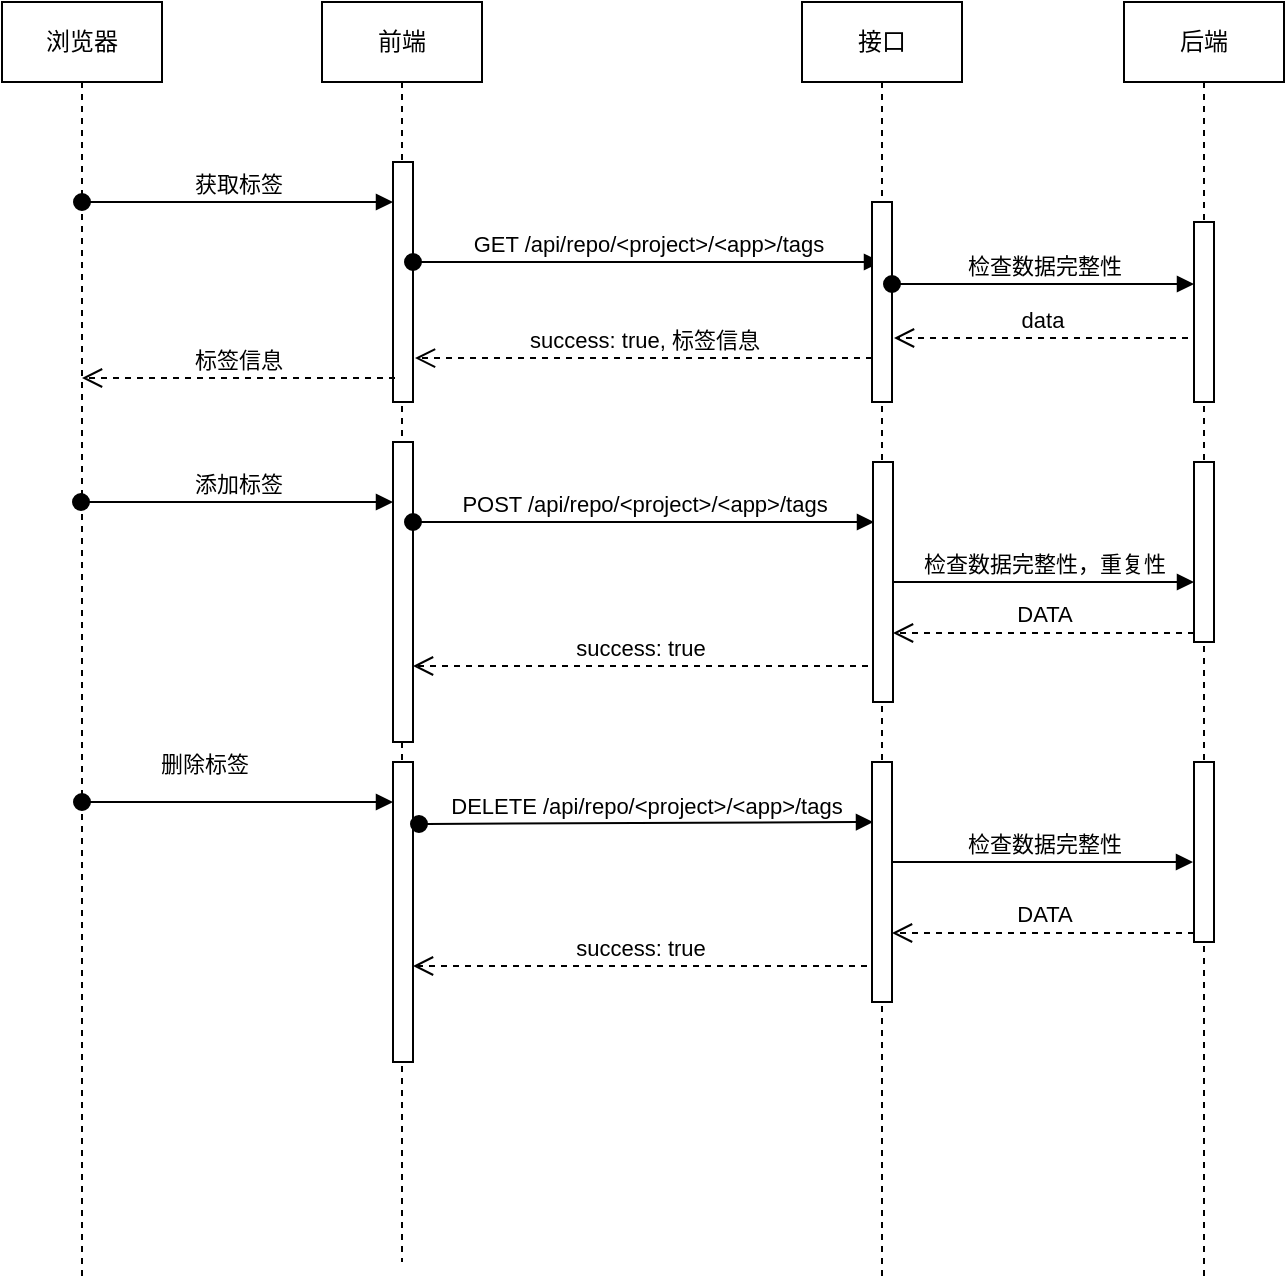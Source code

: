 <mxfile version="13.6.5">
    <diagram id="N7sWPk5iOICmCBT4g9RV" name="第 1 页">
        <mxGraphModel dx="898" dy="680" grid="1" gridSize="10" guides="1" tooltips="1" connect="1" arrows="1" fold="1" page="1" pageScale="1" pageWidth="827" pageHeight="1169" math="0" shadow="0">
            <root>
                <mxCell id="0"/>
                <mxCell id="1" parent="0"/>
                <mxCell id="2" value="前端" style="shape=umlLifeline;perimeter=lifelinePerimeter;whiteSpace=wrap;html=1;container=1;collapsible=0;recursiveResize=0;outlineConnect=0;" vertex="1" parent="1">
                    <mxGeometry x="240" y="40" width="80" height="630" as="geometry"/>
                </mxCell>
                <mxCell id="25" value="" style="html=1;points=[];perimeter=orthogonalPerimeter;" vertex="1" parent="2">
                    <mxGeometry x="35.5" y="380" width="10" height="150" as="geometry"/>
                </mxCell>
                <mxCell id="8" value="" style="html=1;points=[];perimeter=orthogonalPerimeter;" vertex="1" parent="2">
                    <mxGeometry x="35.5" y="80" width="10" height="120" as="geometry"/>
                </mxCell>
                <mxCell id="13" value="" style="html=1;points=[];perimeter=orthogonalPerimeter;" vertex="1" parent="2">
                    <mxGeometry x="35.5" y="220" width="10" height="150" as="geometry"/>
                </mxCell>
                <mxCell id="3" value="后端" style="shape=umlLifeline;perimeter=lifelinePerimeter;whiteSpace=wrap;html=1;container=1;collapsible=0;recursiveResize=0;outlineConnect=0;" vertex="1" parent="1">
                    <mxGeometry x="641" y="40" width="80" height="640" as="geometry"/>
                </mxCell>
                <mxCell id="4" value="" style="html=1;points=[];perimeter=orthogonalPerimeter;" vertex="1" parent="3">
                    <mxGeometry x="35" y="110" width="10" height="90" as="geometry"/>
                </mxCell>
                <mxCell id="14" value="" style="html=1;points=[];perimeter=orthogonalPerimeter;" vertex="1" parent="3">
                    <mxGeometry x="35" y="230" width="10" height="90" as="geometry"/>
                </mxCell>
                <mxCell id="5" value="浏览器" style="shape=umlLifeline;perimeter=lifelinePerimeter;whiteSpace=wrap;html=1;container=1;collapsible=0;recursiveResize=0;outlineConnect=0;" vertex="1" parent="1">
                    <mxGeometry x="80" y="40" width="80" height="640" as="geometry"/>
                </mxCell>
                <mxCell id="6" value="获取标签" style="html=1;verticalAlign=bottom;startArrow=oval;endArrow=block;startSize=8;" edge="1" parent="1" source="5" target="8">
                    <mxGeometry relative="1" as="geometry">
                        <mxPoint x="130" y="140" as="sourcePoint"/>
                        <Array as="points">
                            <mxPoint x="250.5" y="140"/>
                        </Array>
                    </mxGeometry>
                </mxCell>
                <mxCell id="7" value="GET /api/repo/&amp;lt;project&amp;gt;/&amp;lt;app&amp;gt;/tags" style="html=1;verticalAlign=bottom;startArrow=oval;startFill=1;endArrow=block;startSize=8;" edge="1" parent="1" source="8" target="11">
                    <mxGeometry width="60" relative="1" as="geometry">
                        <mxPoint x="310" y="170" as="sourcePoint"/>
                        <mxPoint x="460" y="190" as="targetPoint"/>
                        <Array as="points">
                            <mxPoint x="430" y="170"/>
                        </Array>
                    </mxGeometry>
                </mxCell>
                <mxCell id="9" value="success: true, 标签信息" style="html=1;verticalAlign=bottom;endArrow=open;dashed=1;endSize=8;entryX=1.1;entryY=0.817;entryDx=0;entryDy=0;entryPerimeter=0;" edge="1" parent="1" source="12" target="8">
                    <mxGeometry relative="1" as="geometry">
                        <mxPoint x="474" y="220" as="sourcePoint"/>
                        <mxPoint x="285" y="228" as="targetPoint"/>
                    </mxGeometry>
                </mxCell>
                <mxCell id="10" value="添加标签" style="html=1;verticalAlign=bottom;startArrow=oval;endArrow=block;startSize=8;" edge="1" parent="1" target="13">
                    <mxGeometry relative="1" as="geometry">
                        <mxPoint x="119.5" y="290" as="sourcePoint"/>
                        <Array as="points">
                            <mxPoint x="190" y="290"/>
                        </Array>
                    </mxGeometry>
                </mxCell>
                <mxCell id="11" value="接口" style="shape=umlLifeline;perimeter=lifelinePerimeter;whiteSpace=wrap;html=1;container=1;collapsible=0;recursiveResize=0;outlineConnect=0;" vertex="1" parent="1">
                    <mxGeometry x="480" y="40" width="80" height="640" as="geometry"/>
                </mxCell>
                <mxCell id="12" value="" style="html=1;points=[];perimeter=orthogonalPerimeter;" vertex="1" parent="11">
                    <mxGeometry x="35" y="100" width="10" height="100" as="geometry"/>
                </mxCell>
                <mxCell id="15" value="" style="html=1;points=[];perimeter=orthogonalPerimeter;" vertex="1" parent="11">
                    <mxGeometry x="35.5" y="230" width="10" height="120" as="geometry"/>
                </mxCell>
                <mxCell id="27" value="" style="html=1;points=[];perimeter=orthogonalPerimeter;" vertex="1" parent="11">
                    <mxGeometry x="35" y="380" width="10" height="120" as="geometry"/>
                </mxCell>
                <mxCell id="19" value="检查数据完整性" style="html=1;verticalAlign=bottom;startArrow=oval;endArrow=block;startSize=8;exitX=1;exitY=0.41;exitDx=0;exitDy=0;exitPerimeter=0;" edge="1" parent="1" source="12" target="4">
                    <mxGeometry relative="1" as="geometry">
                        <mxPoint x="490" y="180" as="sourcePoint"/>
                    </mxGeometry>
                </mxCell>
                <mxCell id="20" value="data" style="html=1;verticalAlign=bottom;endArrow=open;dashed=1;endSize=8;entryX=1.1;entryY=0.68;entryDx=0;entryDy=0;entryPerimeter=0;exitX=-0.3;exitY=0.644;exitDx=0;exitDy=0;exitPerimeter=0;" edge="1" parent="1" source="4" target="12">
                    <mxGeometry relative="1" as="geometry">
                        <mxPoint x="540" y="270" as="sourcePoint"/>
                        <mxPoint x="520" y="230" as="targetPoint"/>
                    </mxGeometry>
                </mxCell>
                <mxCell id="22" value="success: true" style="html=1;verticalAlign=bottom;endArrow=open;dashed=1;endSize=8;exitX=-0.25;exitY=0.85;exitDx=0;exitDy=0;exitPerimeter=0;" edge="1" parent="1" source="15" target="13">
                    <mxGeometry relative="1" as="geometry">
                        <mxPoint x="474.5" y="351" as="sourcePoint"/>
                        <mxPoint x="310" y="372" as="targetPoint"/>
                    </mxGeometry>
                </mxCell>
                <mxCell id="23" value="标签信息" style="html=1;verticalAlign=bottom;endArrow=open;dashed=1;endSize=8;exitX=0.1;exitY=0.9;exitDx=0;exitDy=0;exitPerimeter=0;" edge="1" parent="1" source="8" target="5">
                    <mxGeometry relative="1" as="geometry">
                        <mxPoint x="610" y="290" as="sourcePoint"/>
                        <mxPoint x="530" y="290" as="targetPoint"/>
                    </mxGeometry>
                </mxCell>
                <mxCell id="24" value="删除标签" style="html=1;verticalAlign=bottom;startArrow=oval;endArrow=block;startSize=8;" edge="1" parent="1" target="25">
                    <mxGeometry x="-0.096" y="15" relative="1" as="geometry">
                        <mxPoint x="120" y="440" as="sourcePoint"/>
                        <Array as="points">
                            <mxPoint x="190.5" y="440"/>
                        </Array>
                        <mxPoint x="-10" y="5" as="offset"/>
                    </mxGeometry>
                </mxCell>
                <mxCell id="26" value="" style="html=1;points=[];perimeter=orthogonalPerimeter;" vertex="1" parent="1">
                    <mxGeometry x="676" y="420" width="10" height="90" as="geometry"/>
                </mxCell>
                <mxCell id="28" value="DELETE /api/repo/&amp;lt;project&amp;gt;/&amp;lt;app&amp;gt;/tags" style="html=1;verticalAlign=bottom;startArrow=oval;endArrow=block;startSize=8;entryX=0.05;entryY=0.25;entryDx=0;entryDy=0;entryPerimeter=0;" edge="1" parent="1" target="27">
                    <mxGeometry relative="1" as="geometry">
                        <mxPoint x="288.5" y="451" as="sourcePoint"/>
                    </mxGeometry>
                </mxCell>
                <mxCell id="29" value="检查数据完整性" style="html=1;verticalAlign=bottom;endArrow=block;" edge="1" parent="1" source="27">
                    <mxGeometry relative="1" as="geometry">
                        <mxPoint x="71" y="390" as="sourcePoint"/>
                        <mxPoint x="675.5" y="470" as="targetPoint"/>
                    </mxGeometry>
                </mxCell>
                <mxCell id="30" value="DATA" style="html=1;verticalAlign=bottom;endArrow=open;dashed=1;endSize=8;exitX=0;exitY=0.95;" edge="1" parent="1" source="26" target="27">
                    <mxGeometry relative="1" as="geometry">
                        <mxPoint x="500" y="505" as="targetPoint"/>
                    </mxGeometry>
                </mxCell>
                <mxCell id="31" value="success: true" style="html=1;verticalAlign=bottom;endArrow=open;dashed=1;endSize=8;exitX=-0.25;exitY=0.85;exitDx=0;exitDy=0;exitPerimeter=0;" edge="1" parent="1" source="27" target="25">
                    <mxGeometry relative="1" as="geometry">
                        <mxPoint x="475" y="501" as="sourcePoint"/>
                        <mxPoint x="310" y="522" as="targetPoint"/>
                    </mxGeometry>
                </mxCell>
                <mxCell id="18" value="DATA" style="html=1;verticalAlign=bottom;endArrow=open;dashed=1;endSize=8;exitX=0;exitY=0.95;" edge="1" parent="1" source="14" target="15">
                    <mxGeometry relative="1" as="geometry">
                        <mxPoint x="536" y="356" as="targetPoint"/>
                    </mxGeometry>
                </mxCell>
                <mxCell id="17" value="检查数据完整性，重复性" style="html=1;verticalAlign=bottom;endArrow=block;" edge="1" parent="1" source="15" target="14">
                    <mxGeometry relative="1" as="geometry">
                        <mxPoint x="536" y="320" as="sourcePoint"/>
                        <mxPoint x="660" y="320" as="targetPoint"/>
                    </mxGeometry>
                </mxCell>
                <mxCell id="16" value="POST /api/repo/&amp;lt;project&amp;gt;/&amp;lt;app&amp;gt;/tags" style="html=1;verticalAlign=bottom;startArrow=oval;endArrow=block;startSize=8;entryX=0.05;entryY=0.25;entryDx=0;entryDy=0;entryPerimeter=0;" edge="1" parent="1" target="15" source="13">
                    <mxGeometry relative="1" as="geometry">
                        <mxPoint x="346" y="300" as="sourcePoint"/>
                    </mxGeometry>
                </mxCell>
            </root>
        </mxGraphModel>
    </diagram>
</mxfile>